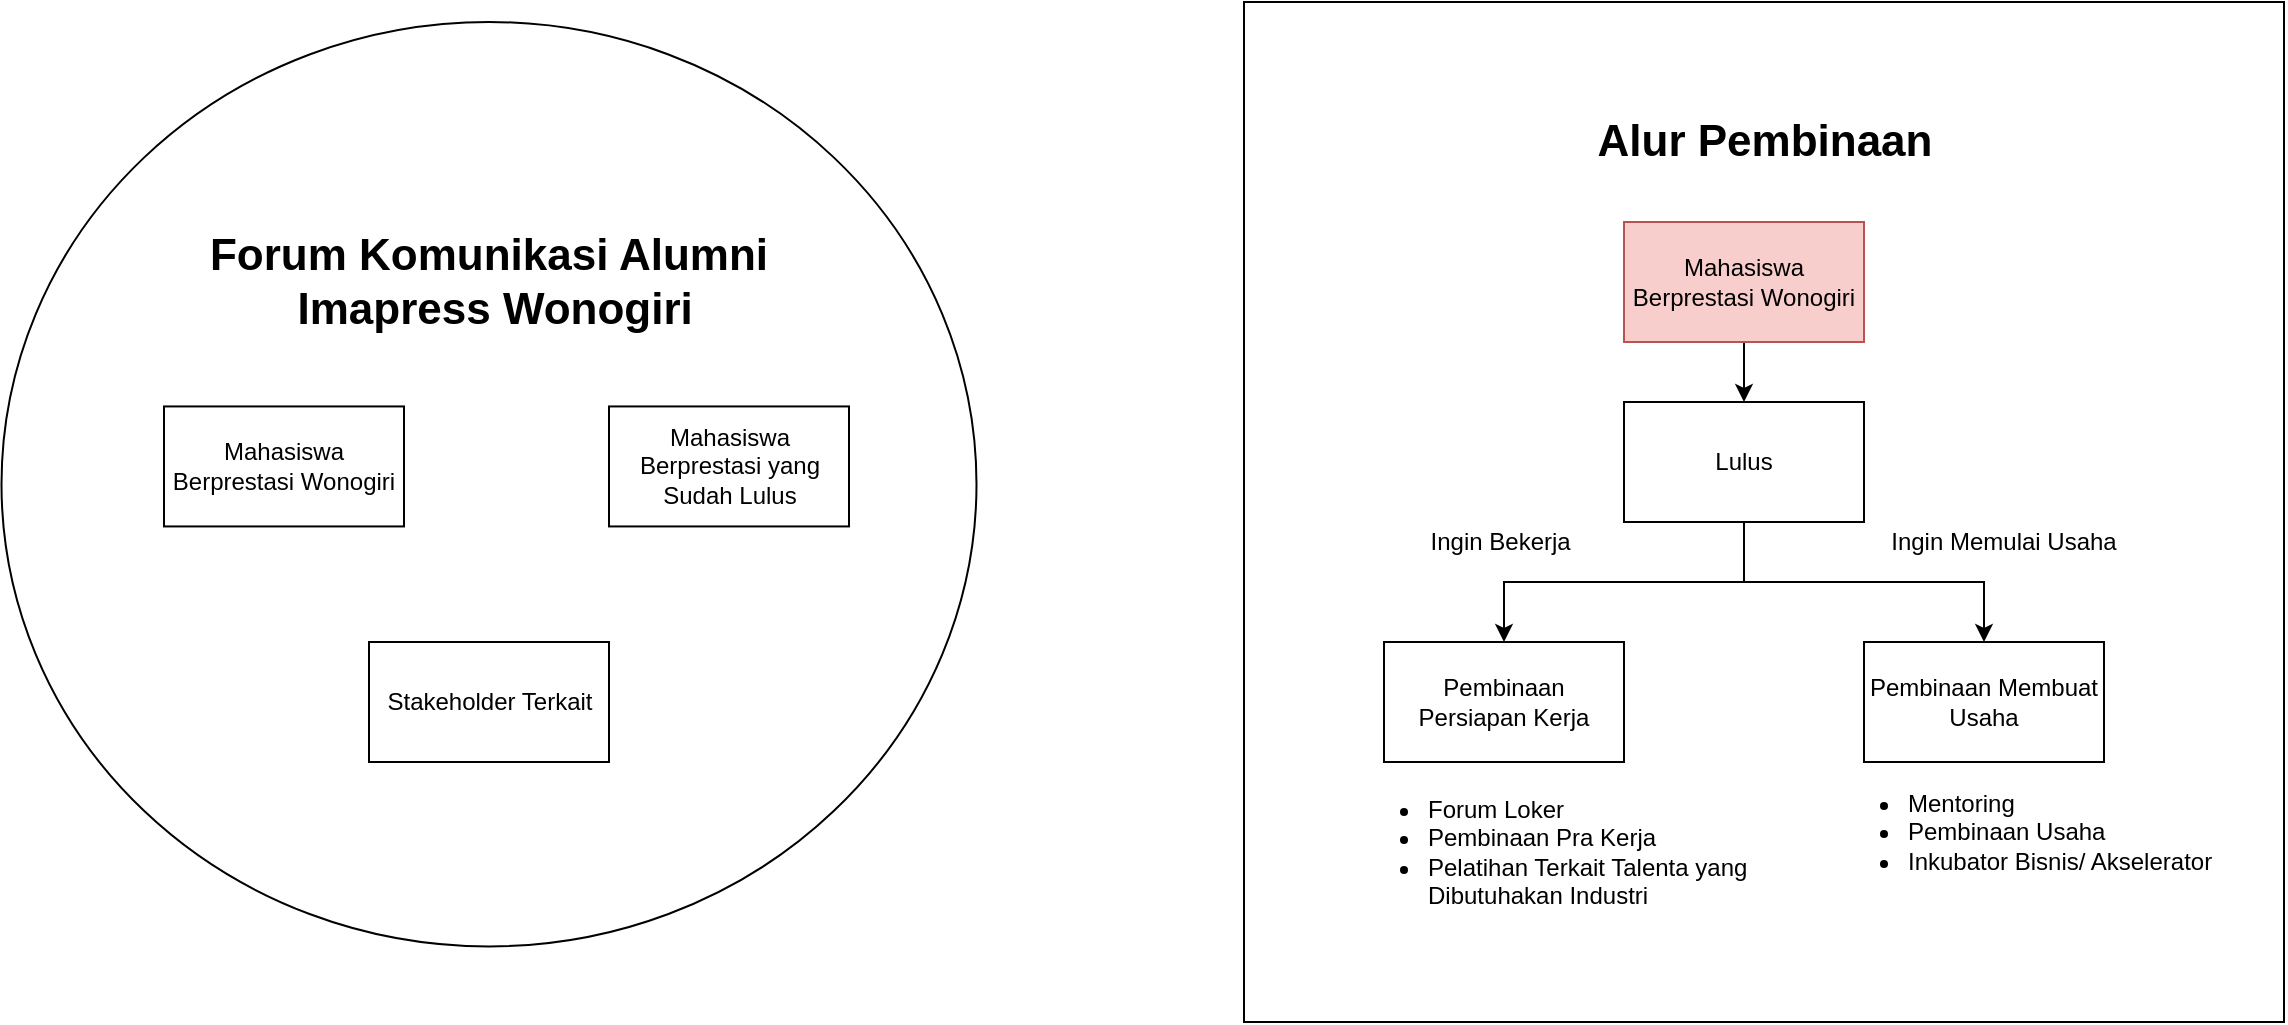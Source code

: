 <mxfile version="13.5.9" type="github">
  <diagram id="1X3NGyKR1r7PTU8iHD2X" name="Page-1">
    <mxGraphModel dx="2272" dy="794" grid="1" gridSize="10" guides="1" tooltips="1" connect="1" arrows="1" fold="1" page="1" pageScale="1" pageWidth="850" pageHeight="1100" math="0" shadow="0">
      <root>
        <mxCell id="0" />
        <mxCell id="1" parent="0" />
        <mxCell id="1tJ0hKaxnlsRvryn8O6b-30" value="" style="rounded=0;whiteSpace=wrap;html=1;" vertex="1" parent="1">
          <mxGeometry x="170" y="150" width="520" height="510" as="geometry" />
        </mxCell>
        <mxCell id="1tJ0hKaxnlsRvryn8O6b-22" value="" style="ellipse;whiteSpace=wrap;html=1;" vertex="1" parent="1">
          <mxGeometry x="-451.25" y="160" width="487.5" height="462.22" as="geometry" />
        </mxCell>
        <mxCell id="1tJ0hKaxnlsRvryn8O6b-1" value="&lt;b&gt;&lt;font style=&quot;font-size: 22px&quot;&gt;Forum Komunikasi Alumni&lt;br&gt;&amp;nbsp;Imapress Wonogiri&lt;/font&gt;&lt;/b&gt;" style="text;html=1;strokeColor=none;fillColor=none;align=center;verticalAlign=middle;whiteSpace=wrap;rounded=0;" vertex="1" parent="1">
          <mxGeometry x="-400" y="260" width="385" height="60" as="geometry" />
        </mxCell>
        <mxCell id="1tJ0hKaxnlsRvryn8O6b-4" style="edgeStyle=orthogonalEdgeStyle;rounded=0;orthogonalLoop=1;jettySize=auto;html=1;exitX=0.5;exitY=1;exitDx=0;exitDy=0;" edge="1" parent="1" source="1tJ0hKaxnlsRvryn8O6b-2" target="1tJ0hKaxnlsRvryn8O6b-3">
          <mxGeometry relative="1" as="geometry" />
        </mxCell>
        <mxCell id="1tJ0hKaxnlsRvryn8O6b-2" value="Mahasiswa Berprestasi Wonogiri" style="rounded=0;whiteSpace=wrap;html=1;fillColor=#f8cecc;strokeColor=#b85450;" vertex="1" parent="1">
          <mxGeometry x="360" y="260" width="120" height="60" as="geometry" />
        </mxCell>
        <mxCell id="1tJ0hKaxnlsRvryn8O6b-6" style="edgeStyle=orthogonalEdgeStyle;rounded=0;orthogonalLoop=1;jettySize=auto;html=1;exitX=0.5;exitY=1;exitDx=0;exitDy=0;" edge="1" parent="1" source="1tJ0hKaxnlsRvryn8O6b-3" target="1tJ0hKaxnlsRvryn8O6b-5">
          <mxGeometry relative="1" as="geometry" />
        </mxCell>
        <mxCell id="1tJ0hKaxnlsRvryn8O6b-8" style="edgeStyle=orthogonalEdgeStyle;rounded=0;orthogonalLoop=1;jettySize=auto;html=1;exitX=0.5;exitY=1;exitDx=0;exitDy=0;" edge="1" parent="1" source="1tJ0hKaxnlsRvryn8O6b-3" target="1tJ0hKaxnlsRvryn8O6b-7">
          <mxGeometry relative="1" as="geometry" />
        </mxCell>
        <mxCell id="1tJ0hKaxnlsRvryn8O6b-3" value="Lulus" style="rounded=0;whiteSpace=wrap;html=1;" vertex="1" parent="1">
          <mxGeometry x="360" y="350" width="120" height="60" as="geometry" />
        </mxCell>
        <mxCell id="1tJ0hKaxnlsRvryn8O6b-5" value="Pembinaan Persiapan Kerja" style="rounded=0;whiteSpace=wrap;html=1;" vertex="1" parent="1">
          <mxGeometry x="240" y="470" width="120" height="60" as="geometry" />
        </mxCell>
        <mxCell id="1tJ0hKaxnlsRvryn8O6b-7" value="Pembinaan Membuat Usaha" style="rounded=0;whiteSpace=wrap;html=1;" vertex="1" parent="1">
          <mxGeometry x="480" y="470" width="120" height="60" as="geometry" />
        </mxCell>
        <mxCell id="1tJ0hKaxnlsRvryn8O6b-9" value="Ingin Bekerja&amp;nbsp;" style="text;html=1;strokeColor=none;fillColor=none;align=center;verticalAlign=middle;whiteSpace=wrap;rounded=0;" vertex="1" parent="1">
          <mxGeometry x="260" y="410" width="80" height="20" as="geometry" />
        </mxCell>
        <mxCell id="1tJ0hKaxnlsRvryn8O6b-10" value="Ingin Memulai Usaha" style="text;html=1;strokeColor=none;fillColor=none;align=center;verticalAlign=middle;whiteSpace=wrap;rounded=0;" vertex="1" parent="1">
          <mxGeometry x="490" y="410" width="120" height="20" as="geometry" />
        </mxCell>
        <mxCell id="1tJ0hKaxnlsRvryn8O6b-11" style="edgeStyle=orthogonalEdgeStyle;rounded=0;orthogonalLoop=1;jettySize=auto;html=1;exitX=0.5;exitY=1;exitDx=0;exitDy=0;" edge="1" parent="1" source="1tJ0hKaxnlsRvryn8O6b-9" target="1tJ0hKaxnlsRvryn8O6b-9">
          <mxGeometry relative="1" as="geometry" />
        </mxCell>
        <mxCell id="1tJ0hKaxnlsRvryn8O6b-12" value="&lt;ul&gt;&lt;li&gt;Forum Loker&lt;/li&gt;&lt;li&gt;Pembinaan Pra Kerja&lt;/li&gt;&lt;li&gt;Pelatihan Terkait Talenta yang Dibutuhakan Industri&lt;/li&gt;&lt;/ul&gt;" style="text;html=1;strokeColor=none;fillColor=none;align=left;verticalAlign=middle;whiteSpace=wrap;rounded=0;" vertex="1" parent="1">
          <mxGeometry x="220" y="540" width="220" height="70" as="geometry" />
        </mxCell>
        <mxCell id="1tJ0hKaxnlsRvryn8O6b-13" value="&lt;ul&gt;&lt;li&gt;Mentoring&lt;/li&gt;&lt;li&gt;Pembinaan Usaha&lt;/li&gt;&lt;li&gt;Inkubator Bisnis/ Akselerator&lt;/li&gt;&lt;/ul&gt;" style="text;html=1;strokeColor=none;fillColor=none;align=left;verticalAlign=middle;whiteSpace=wrap;rounded=0;" vertex="1" parent="1">
          <mxGeometry x="460" y="530" width="220" height="70" as="geometry" />
        </mxCell>
        <mxCell id="1tJ0hKaxnlsRvryn8O6b-21" value="Mahasiswa Berprestasi Wonogiri" style="rounded=0;whiteSpace=wrap;html=1;" vertex="1" parent="1">
          <mxGeometry x="-370" y="352.22" width="120" height="60" as="geometry" />
        </mxCell>
        <mxCell id="1tJ0hKaxnlsRvryn8O6b-23" value="Mahasiswa Berprestasi yang Sudah Lulus" style="rounded=0;whiteSpace=wrap;html=1;" vertex="1" parent="1">
          <mxGeometry x="-147.5" y="352.22" width="120" height="60" as="geometry" />
        </mxCell>
        <mxCell id="1tJ0hKaxnlsRvryn8O6b-24" value="Stakeholder Terkait" style="rounded=0;whiteSpace=wrap;html=1;" vertex="1" parent="1">
          <mxGeometry x="-267.5" y="470" width="120" height="60" as="geometry" />
        </mxCell>
        <mxCell id="1tJ0hKaxnlsRvryn8O6b-29" value="&lt;span style=&quot;font-size: 22px&quot;&gt;&lt;b&gt;Alur Pembinaan&lt;/b&gt;&lt;/span&gt;" style="text;html=1;strokeColor=none;fillColor=none;align=center;verticalAlign=middle;whiteSpace=wrap;rounded=0;" vertex="1" parent="1">
          <mxGeometry x="237.5" y="190" width="385" height="60" as="geometry" />
        </mxCell>
      </root>
    </mxGraphModel>
  </diagram>
</mxfile>
